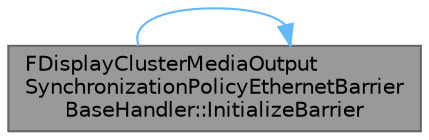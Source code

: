 digraph "FDisplayClusterMediaOutputSynchronizationPolicyEthernetBarrierBaseHandler::InitializeBarrier"
{
 // INTERACTIVE_SVG=YES
 // LATEX_PDF_SIZE
  bgcolor="transparent";
  edge [fontname=Helvetica,fontsize=10,labelfontname=Helvetica,labelfontsize=10];
  node [fontname=Helvetica,fontsize=10,shape=box,height=0.2,width=0.4];
  rankdir="LR";
  Node1 [id="Node000001",label="FDisplayClusterMediaOutput\lSynchronizationPolicyEthernetBarrier\lBaseHandler::InitializeBarrier",height=0.2,width=0.4,color="gray40", fillcolor="grey60", style="filled", fontcolor="black",tooltip="Initializes dynamic barrier on the primary node."];
  Node1 -> Node1 [id="edge1_Node000001_Node000001",color="steelblue1",style="solid",tooltip=" "];
}
